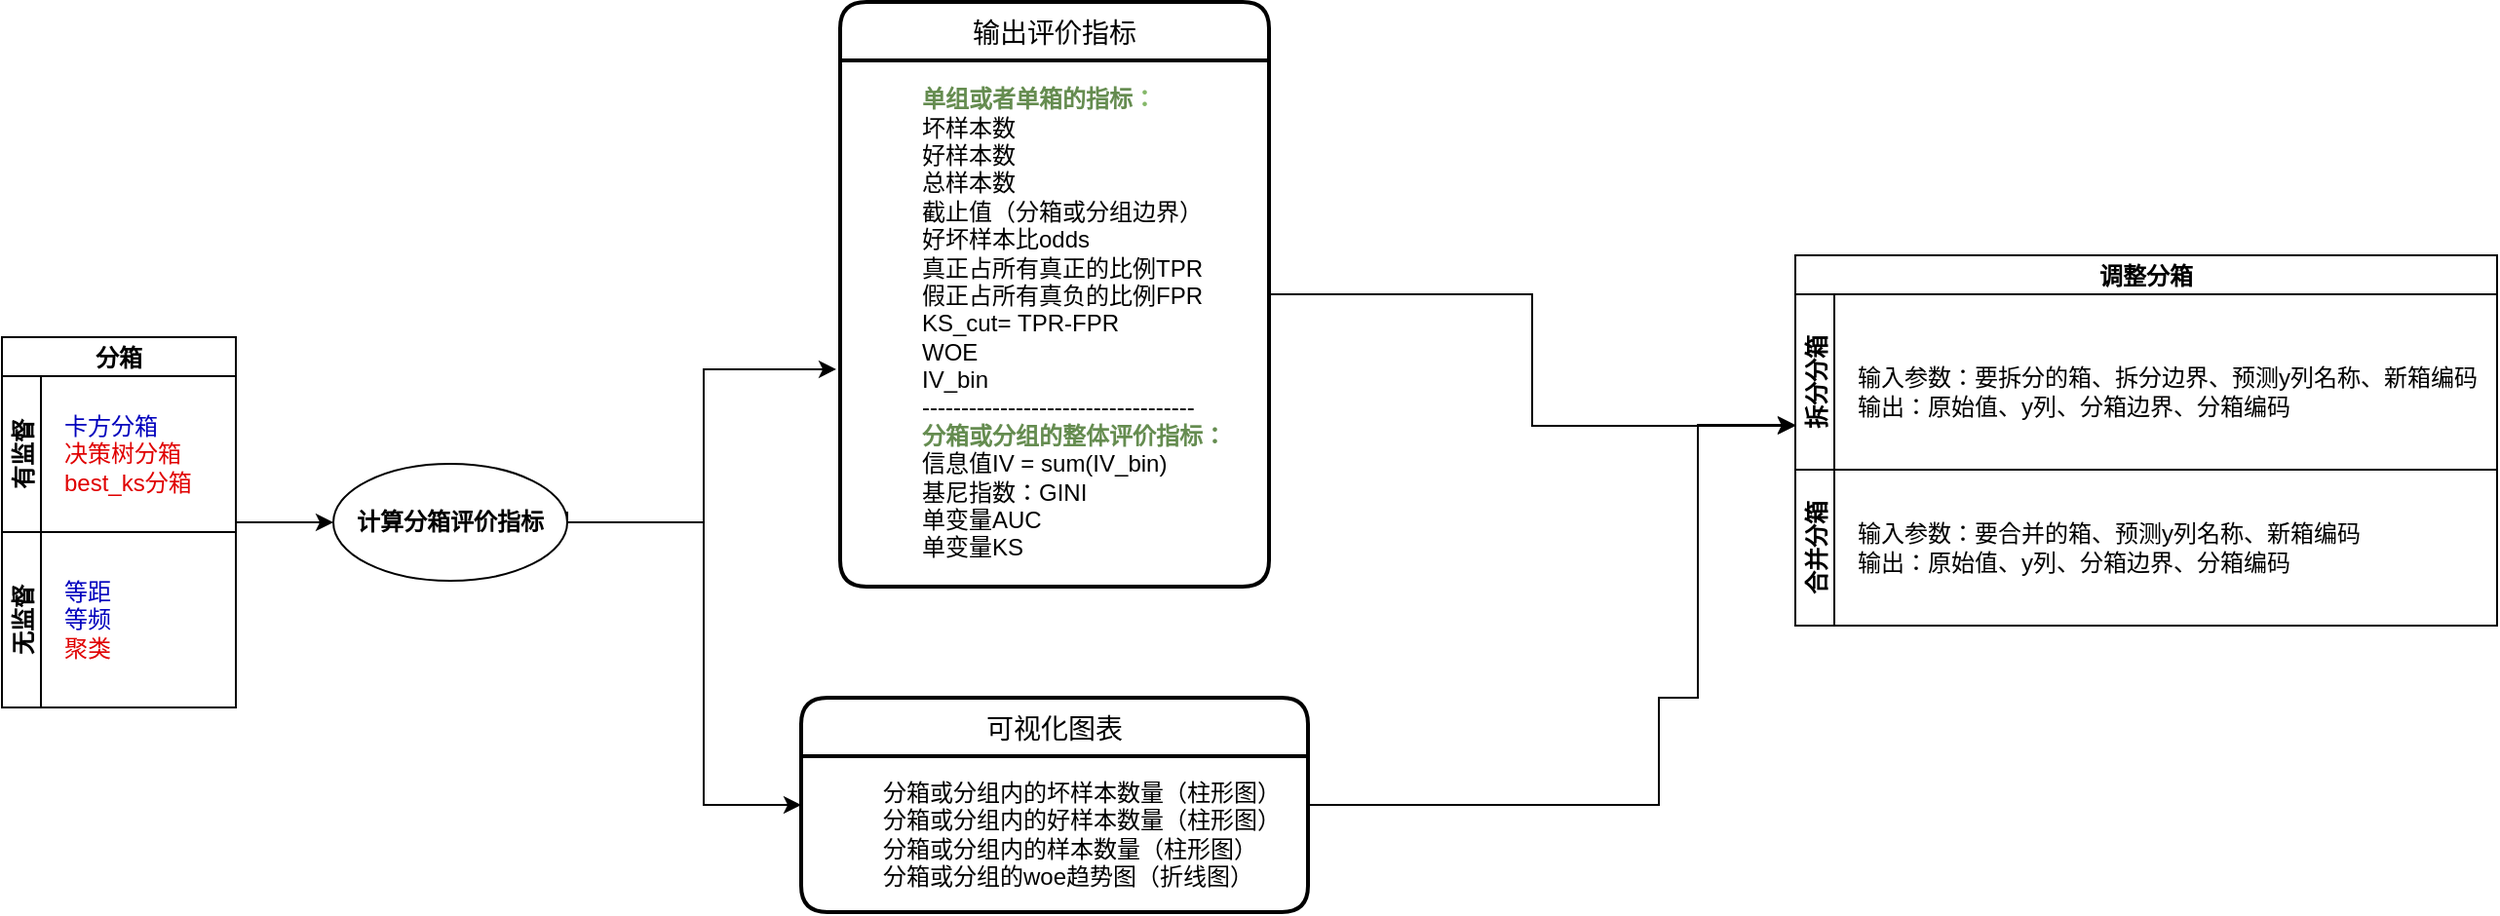 <mxfile version="15.1.1" type="github">
  <diagram id="kV8AVYPeI4GKE2GWJKbX" name="Page-1">
    <mxGraphModel dx="1806" dy="945" grid="1" gridSize="10" guides="1" tooltips="1" connect="1" arrows="1" fold="1" page="1" pageScale="1" pageWidth="827" pageHeight="1169" math="0" shadow="0">
      <root>
        <mxCell id="0" />
        <mxCell id="1" parent="0" />
        <mxCell id="WX8LQyO9qb-D_v_6701a-38" value="" style="edgeStyle=orthogonalEdgeStyle;rounded=0;orthogonalLoop=1;jettySize=auto;html=1;" parent="1" source="WX8LQyO9qb-D_v_6701a-14" target="WX8LQyO9qb-D_v_6701a-37" edge="1">
          <mxGeometry relative="1" as="geometry" />
        </mxCell>
        <mxCell id="WX8LQyO9qb-D_v_6701a-14" value="分箱" style="swimlane;childLayout=stackLayout;resizeParent=1;resizeParentMax=0;horizontal=1;startSize=20;horizontalStack=0;" parent="1" vertex="1">
          <mxGeometry x="-50" y="245" width="120" height="190" as="geometry">
            <mxRectangle x="230" y="280" width="60" height="20" as="alternateBounds" />
          </mxGeometry>
        </mxCell>
        <mxCell id="WX8LQyO9qb-D_v_6701a-16" value="有监督" style="swimlane;startSize=20;horizontal=0;" parent="WX8LQyO9qb-D_v_6701a-14" vertex="1">
          <mxGeometry y="20" width="120" height="80" as="geometry" />
        </mxCell>
        <mxCell id="WX8LQyO9qb-D_v_6701a-26" value="&lt;font color=&quot;#0000bd&quot;&gt;卡方分箱&lt;/font&gt;&lt;br&gt;&lt;font color=&quot;#e00000&quot;&gt;决策树分箱&lt;br&gt;best_ks分箱&lt;/font&gt;" style="text;html=1;align=left;verticalAlign=middle;resizable=0;points=[];autosize=1;strokeColor=none;fillColor=none;" parent="WX8LQyO9qb-D_v_6701a-16" vertex="1">
          <mxGeometry x="30" y="15" width="80" height="50" as="geometry" />
        </mxCell>
        <mxCell id="WX8LQyO9qb-D_v_6701a-17" value="无监督" style="swimlane;startSize=20;horizontal=0;" parent="WX8LQyO9qb-D_v_6701a-14" vertex="1">
          <mxGeometry y="100" width="120" height="90" as="geometry" />
        </mxCell>
        <mxCell id="WX8LQyO9qb-D_v_6701a-27" value="&lt;font color=&quot;#0000bd&quot;&gt;等距&lt;br&gt;等频&lt;/font&gt;&lt;br&gt;&lt;font color=&quot;#e00000&quot;&gt;聚类&lt;/font&gt;" style="text;html=1;align=left;verticalAlign=middle;resizable=0;points=[];autosize=1;strokeColor=none;fillColor=none;" parent="WX8LQyO9qb-D_v_6701a-17" vertex="1">
          <mxGeometry x="30" y="20" width="40" height="50" as="geometry" />
        </mxCell>
        <mxCell id="w5JPIBMtioqBCX6AayLH-8" style="edgeStyle=orthogonalEdgeStyle;rounded=0;orthogonalLoop=1;jettySize=auto;html=1;exitX=1;exitY=0.5;exitDx=0;exitDy=0;entryX=-0.009;entryY=0.422;entryDx=0;entryDy=0;entryPerimeter=0;" edge="1" parent="1">
          <mxGeometry relative="1" as="geometry">
            <mxPoint x="240" y="334.55" as="sourcePoint" />
            <mxPoint x="378.02" y="261.49" as="targetPoint" />
            <Array as="points">
              <mxPoint x="240" y="340" />
              <mxPoint x="310" y="340" />
              <mxPoint x="310" y="262" />
            </Array>
          </mxGeometry>
        </mxCell>
        <mxCell id="w5JPIBMtioqBCX6AayLH-9" style="edgeStyle=orthogonalEdgeStyle;rounded=0;orthogonalLoop=1;jettySize=auto;html=1;exitX=1;exitY=0.5;exitDx=0;exitDy=0;entryX=0;entryY=0.5;entryDx=0;entryDy=0;" edge="1" parent="1" source="WX8LQyO9qb-D_v_6701a-37" target="WX8LQyO9qb-D_v_6701a-61">
          <mxGeometry relative="1" as="geometry">
            <Array as="points">
              <mxPoint x="310" y="340" />
              <mxPoint x="310" y="485" />
            </Array>
          </mxGeometry>
        </mxCell>
        <mxCell id="WX8LQyO9qb-D_v_6701a-37" value="计算分箱评价指标" style="ellipse;whiteSpace=wrap;html=1;fontStyle=1;startSize=20;" parent="1" vertex="1">
          <mxGeometry x="120" y="310" width="120" height="60" as="geometry" />
        </mxCell>
        <mxCell id="WX8LQyO9qb-D_v_6701a-59" style="edgeStyle=orthogonalEdgeStyle;rounded=0;orthogonalLoop=1;jettySize=auto;html=1;exitX=1;exitY=0.5;exitDx=0;exitDy=0;entryX=0;entryY=0.75;entryDx=0;entryDy=0;" parent="1" source="WX8LQyO9qb-D_v_6701a-41" target="WX8LQyO9qb-D_v_6701a-51" edge="1">
          <mxGeometry relative="1" as="geometry">
            <mxPoint x="890" y="290" as="targetPoint" />
          </mxGeometry>
        </mxCell>
        <mxCell id="WX8LQyO9qb-D_v_6701a-41" value="输出评价指标" style="swimlane;childLayout=stackLayout;horizontal=1;startSize=30;horizontalStack=0;rounded=1;fontSize=14;fontStyle=0;strokeWidth=2;resizeParent=0;resizeLast=1;shadow=0;dashed=0;align=center;" parent="1" vertex="1">
          <mxGeometry x="380" y="73" width="220" height="300" as="geometry" />
        </mxCell>
        <mxCell id="WX8LQyO9qb-D_v_6701a-44" value="&lt;blockquote style=&quot;margin: 0 0 0 40px ; border: none ; padding: 0px&quot;&gt;&lt;/blockquote&gt;&lt;blockquote style=&quot;margin: 0 0 0 40px ; border: none ; padding: 0px&quot;&gt;&lt;b&gt;&lt;font color=&quot;#658c50&quot;&gt;单组或者单箱的指标&lt;/font&gt;&lt;font color=&quot;#85b869&quot;&gt;：&lt;/font&gt;&lt;/b&gt;&lt;/blockquote&gt;&lt;blockquote style=&quot;margin: 0 0 0 40px ; border: none ; padding: 0px&quot;&gt;坏样本数&lt;/blockquote&gt;&lt;blockquote style=&quot;margin: 0 0 0 40px ; border: none ; padding: 0px&quot;&gt;&lt;span&gt;好样本数&lt;/span&gt;&lt;/blockquote&gt;&lt;blockquote style=&quot;margin: 0 0 0 40px ; border: none ; padding: 0px&quot;&gt;&lt;span&gt;总样本数&lt;/span&gt;&lt;/blockquote&gt;&lt;blockquote style=&quot;margin: 0 0 0 40px ; border: none ; padding: 0px&quot;&gt;&lt;span&gt;截止值（分箱或分组边界）&lt;br&gt;&lt;/span&gt;&lt;span&gt;好坏样本比odds&lt;br&gt;&lt;/span&gt;&lt;span&gt;真正占所有真正的比例TPR&lt;/span&gt;&lt;/blockquote&gt;&lt;blockquote style=&quot;margin: 0 0 0 40px ; border: none ; padding: 0px&quot;&gt;&lt;span&gt;假正占所有真负的比例FPR&lt;br&gt;&lt;/span&gt;&lt;span&gt;KS_cut=&amp;nbsp;&lt;/span&gt;TPR-FPR&lt;span&gt;&lt;br&gt;&lt;/span&gt;&lt;span&gt;WOE&lt;/span&gt;&lt;/blockquote&gt;&lt;blockquote style=&quot;margin: 0 0 0 40px ; border: none ; padding: 0px&quot;&gt;&lt;span&gt;IV_bin&lt;/span&gt;&lt;/blockquote&gt;&lt;blockquote style=&quot;margin: 0 0 0 40px ; border: none ; padding: 0px&quot;&gt;-----------------------------------&lt;/blockquote&gt;&lt;blockquote style=&quot;margin: 0 0 0 40px ; border: none ; padding: 0px&quot;&gt;&lt;b&gt;&lt;font color=&quot;#658c50&quot;&gt;分箱或分组的整体评价指标：&lt;/font&gt;&lt;/b&gt;&lt;/blockquote&gt;&lt;blockquote style=&quot;margin: 0 0 0 40px ; border: none ; padding: 0px&quot;&gt;信息值IV = sum(IV_bin)&lt;/blockquote&gt;&lt;blockquote style=&quot;margin: 0 0 0 40px ; border: none ; padding: 0px&quot;&gt;基尼指数：GINI&lt;/blockquote&gt;&lt;blockquote style=&quot;margin: 0 0 0 40px ; border: none ; padding: 0px&quot;&gt;单变量AUC&lt;/blockquote&gt;&lt;blockquote style=&quot;margin: 0 0 0 40px ; border: none ; padding: 0px&quot;&gt;单变量KS&lt;/blockquote&gt;&lt;blockquote style=&quot;margin: 0 0 0 40px ; border: none ; padding: 0px&quot;&gt;&lt;/blockquote&gt;&lt;blockquote style=&quot;margin: 0 0 0 40px ; border: none ; padding: 0px&quot;&gt;&lt;/blockquote&gt;&lt;blockquote style=&quot;margin: 0 0 0 40px ; border: none ; padding: 0px&quot;&gt;&lt;/blockquote&gt;&lt;blockquote style=&quot;margin: 0 0 0 40px ; border: none ; padding: 0px&quot;&gt;&lt;/blockquote&gt;&lt;blockquote style=&quot;margin: 0 0 0 40px ; border: none ; padding: 0px&quot;&gt;&lt;/blockquote&gt;&lt;blockquote style=&quot;margin: 0 0 0 40px ; border: none ; padding: 0px&quot;&gt;&lt;/blockquote&gt;&lt;blockquote style=&quot;margin: 0 0 0 40px ; border: none ; padding: 0px&quot;&gt;&lt;/blockquote&gt;&lt;blockquote style=&quot;margin: 0 0 0 40px ; border: none ; padding: 0px&quot;&gt;&lt;/blockquote&gt;" style="text;html=1;align=left;verticalAlign=middle;resizable=0;points=[];autosize=1;strokeColor=none;fillColor=none;" parent="WX8LQyO9qb-D_v_6701a-41" vertex="1">
          <mxGeometry y="30" width="220" height="270" as="geometry" />
        </mxCell>
        <mxCell id="WX8LQyO9qb-D_v_6701a-50" value="调整分箱" style="swimlane;childLayout=stackLayout;resizeParent=1;resizeParentMax=0;horizontal=1;startSize=20;horizontalStack=0;" parent="1" vertex="1">
          <mxGeometry x="870" y="203" width="360" height="190" as="geometry">
            <mxRectangle x="230" y="280" width="60" height="20" as="alternateBounds" />
          </mxGeometry>
        </mxCell>
        <mxCell id="WX8LQyO9qb-D_v_6701a-51" value="拆分分箱" style="swimlane;startSize=20;horizontal=0;" parent="WX8LQyO9qb-D_v_6701a-50" vertex="1">
          <mxGeometry y="20" width="360" height="90" as="geometry">
            <mxRectangle y="20" width="480" height="20" as="alternateBounds" />
          </mxGeometry>
        </mxCell>
        <mxCell id="WX8LQyO9qb-D_v_6701a-52" value="输入参数：要拆分的箱、拆分边界、预测y列名称、新箱编码&lt;br&gt;输出：原始值、y列、分箱边界、分箱编码" style="text;html=1;align=left;verticalAlign=middle;resizable=0;points=[];autosize=1;strokeColor=none;fillColor=none;" parent="WX8LQyO9qb-D_v_6701a-51" vertex="1">
          <mxGeometry x="30" y="35" width="330" height="30" as="geometry" />
        </mxCell>
        <mxCell id="WX8LQyO9qb-D_v_6701a-53" value="合并分箱" style="swimlane;startSize=20;horizontal=0;" parent="WX8LQyO9qb-D_v_6701a-50" vertex="1">
          <mxGeometry y="110" width="360" height="80" as="geometry" />
        </mxCell>
        <mxCell id="WX8LQyO9qb-D_v_6701a-54" value="输入参数：要合并的箱、预测y列名称、新箱编码&lt;br&gt;输出：原始值、y列、分箱边界、分箱编码" style="text;html=1;align=left;verticalAlign=middle;resizable=0;points=[];autosize=1;strokeColor=none;fillColor=none;" parent="WX8LQyO9qb-D_v_6701a-53" vertex="1">
          <mxGeometry x="30" y="25" width="270" height="30" as="geometry" />
        </mxCell>
        <mxCell id="WX8LQyO9qb-D_v_6701a-66" style="edgeStyle=orthogonalEdgeStyle;rounded=0;orthogonalLoop=1;jettySize=auto;html=1;exitX=1;exitY=0.5;exitDx=0;exitDy=0;" parent="1" source="WX8LQyO9qb-D_v_6701a-61" edge="1">
          <mxGeometry relative="1" as="geometry">
            <mxPoint x="870" y="290" as="targetPoint" />
            <Array as="points">
              <mxPoint x="800" y="430" />
              <mxPoint x="820" y="430" />
              <mxPoint x="820" y="290" />
            </Array>
          </mxGeometry>
        </mxCell>
        <mxCell id="WX8LQyO9qb-D_v_6701a-61" value="可视化图表" style="swimlane;childLayout=stackLayout;horizontal=1;startSize=30;horizontalStack=0;rounded=1;fontSize=14;fontStyle=0;strokeWidth=2;resizeParent=0;resizeLast=1;shadow=0;dashed=0;align=center;" parent="1" vertex="1">
          <mxGeometry x="360" y="430" width="260" height="110" as="geometry" />
        </mxCell>
        <mxCell id="WX8LQyO9qb-D_v_6701a-62" value="&lt;blockquote style=&quot;margin: 0 0 0 40px ; border: none ; padding: 0px&quot;&gt;&lt;/blockquote&gt;&lt;blockquote style=&quot;margin: 0 0 0 40px ; border: none ; padding: 0px&quot;&gt;分箱或分组内的坏样本数量（柱形图）&lt;/blockquote&gt;&lt;blockquote style=&quot;margin: 0 0 0 40px ; border: none ; padding: 0px&quot;&gt;分箱或分组内的好样本数量（柱形图）&lt;/blockquote&gt;&lt;blockquote style=&quot;margin: 0 0 0 40px ; border: none ; padding: 0px&quot;&gt;分箱或分组内的样本数量（柱形图）&lt;/blockquote&gt;&lt;blockquote style=&quot;margin: 0 0 0 40px ; border: none ; padding: 0px&quot;&gt;&lt;span&gt;分箱或分组的woe趋势图（折线图）&lt;/span&gt;&lt;/blockquote&gt;&lt;blockquote style=&quot;margin: 0 0 0 40px ; border: none ; padding: 0px&quot;&gt;&lt;/blockquote&gt;&lt;blockquote style=&quot;margin: 0 0 0 40px ; border: none ; padding: 0px&quot;&gt;&lt;/blockquote&gt;&lt;blockquote style=&quot;margin: 0 0 0 40px ; border: none ; padding: 0px&quot;&gt;&lt;/blockquote&gt;&lt;blockquote style=&quot;margin: 0 0 0 40px ; border: none ; padding: 0px&quot;&gt;&lt;/blockquote&gt;&lt;blockquote style=&quot;margin: 0 0 0 40px ; border: none ; padding: 0px&quot;&gt;&lt;/blockquote&gt;&lt;blockquote style=&quot;margin: 0 0 0 40px ; border: none ; padding: 0px&quot;&gt;&lt;/blockquote&gt;&lt;blockquote style=&quot;margin: 0 0 0 40px ; border: none ; padding: 0px&quot;&gt;&lt;/blockquote&gt;&lt;blockquote style=&quot;margin: 0 0 0 40px ; border: none ; padding: 0px&quot;&gt;&lt;/blockquote&gt;" style="text;html=1;align=left;verticalAlign=middle;resizable=0;points=[];autosize=1;strokeColor=none;fillColor=none;" parent="WX8LQyO9qb-D_v_6701a-61" vertex="1">
          <mxGeometry y="30" width="260" height="80" as="geometry" />
        </mxCell>
      </root>
    </mxGraphModel>
  </diagram>
</mxfile>

